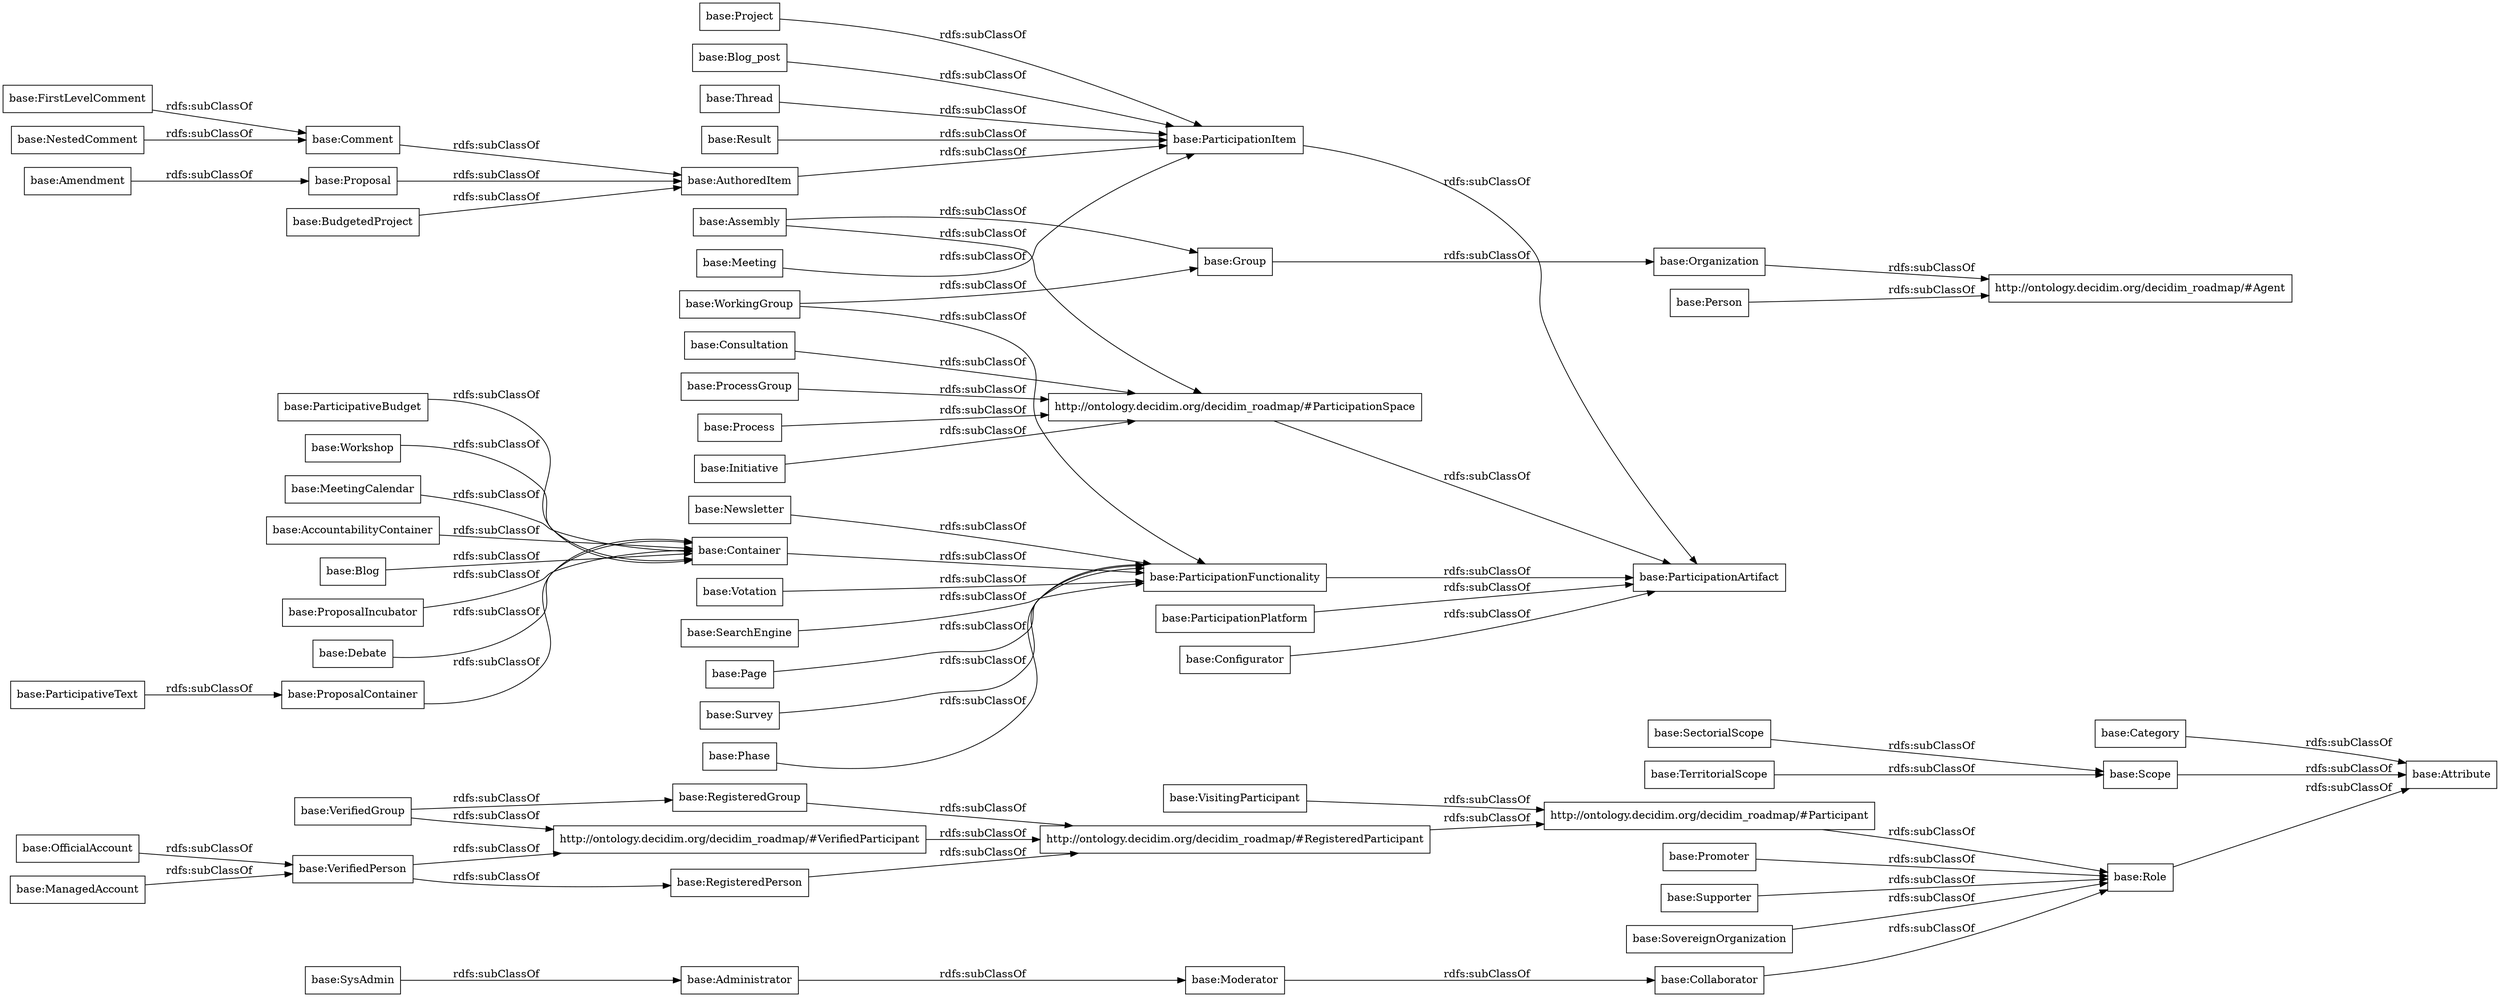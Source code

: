 digraph ar2dtool_diagram { 
rankdir=LR;
size="1000"
node [shape = rectangle, color="black"]; "base:Administrator" "base:OfficialAccount" "base:SectorialScope" "base:AccountabilityContainer" "base:Assembly" "base:Person" "http://ontology.decidim.org/decidim_roadmap/#Participant" "base:Blog_post" "base:ParticipationItem" "base:Blog" "base:Thread" "base:Promoter" "http://ontology.decidim.org/decidim_roadmap/#ParticipationSpace" "base:ProposalIncubator" "base:Category" "base:ParticipationFunctionality" "base:VerifiedGroup" "base:Debate" "base:Attribute" "base:SearchEngine" "base:ProposalContainer" "base:Scope" "base:FirstLevelComment" "base:ParticipationPlatform" "base:Page" "base:ParticipativeBudget" "base:VerifiedPerson" "base:Result" "base:Amendment" "base:RegisteredGroup" "base:TerritorialScope" "base:BudgetedProject" "base:ParticipativeText" "base:Moderator" "base:Comment" "base:Collaborator" "base:VisitingParticipant" "base:ParticipationArtifact" "base:Survey" "base:Configurator" "base:Phase" "base:AuthoredItem" "base:NestedComment" "http://ontology.decidim.org/decidim_roadmap/#VerifiedParticipant" "base:Meeting" "base:Newsletter" "base:Organization" "base:Workshop" "base:Supporter" "base:ProcessGroup" "base:SovereignOrganization" "base:RegisteredPerson" "base:ManagedAccount" "base:Role" "base:Process" "http://ontology.decidim.org/decidim_roadmap/#Agent" "base:Initiative" "base:Consultation" "base:Container" "base:MeetingCalendar" "base:Project" "base:SysAdmin" "base:Group" "base:Proposal" "base:WorkingGroup" "base:Votation" "http://ontology.decidim.org/decidim_roadmap/#RegisteredParticipant" ; /*classes style*/
	"base:AuthoredItem" -> "base:ParticipationItem" [ label = "rdfs:subClassOf" ];
	"base:RegisteredPerson" -> "http://ontology.decidim.org/decidim_roadmap/#RegisteredParticipant" [ label = "rdfs:subClassOf" ];
	"base:Category" -> "base:Attribute" [ label = "rdfs:subClassOf" ];
	"base:Votation" -> "base:ParticipationFunctionality" [ label = "rdfs:subClassOf" ];
	"base:Proposal" -> "base:AuthoredItem" [ label = "rdfs:subClassOf" ];
	"base:Comment" -> "base:AuthoredItem" [ label = "rdfs:subClassOf" ];
	"base:Collaborator" -> "base:Role" [ label = "rdfs:subClassOf" ];
	"base:NestedComment" -> "base:Comment" [ label = "rdfs:subClassOf" ];
	"base:Consultation" -> "http://ontology.decidim.org/decidim_roadmap/#ParticipationSpace" [ label = "rdfs:subClassOf" ];
	"base:Supporter" -> "base:Role" [ label = "rdfs:subClassOf" ];
	"base:Container" -> "base:ParticipationFunctionality" [ label = "rdfs:subClassOf" ];
	"base:ProcessGroup" -> "http://ontology.decidim.org/decidim_roadmap/#ParticipationSpace" [ label = "rdfs:subClassOf" ];
	"base:Debate" -> "base:Container" [ label = "rdfs:subClassOf" ];
	"base:Promoter" -> "base:Role" [ label = "rdfs:subClassOf" ];
	"base:ManagedAccount" -> "base:VerifiedPerson" [ label = "rdfs:subClassOf" ];
	"base:ParticipationItem" -> "base:ParticipationArtifact" [ label = "rdfs:subClassOf" ];
	"base:TerritorialScope" -> "base:Scope" [ label = "rdfs:subClassOf" ];
	"base:AccountabilityContainer" -> "base:Container" [ label = "rdfs:subClassOf" ];
	"base:BudgetedProject" -> "base:AuthoredItem" [ label = "rdfs:subClassOf" ];
	"base:VerifiedGroup" -> "http://ontology.decidim.org/decidim_roadmap/#VerifiedParticipant" [ label = "rdfs:subClassOf" ];
	"base:VerifiedGroup" -> "base:RegisteredGroup" [ label = "rdfs:subClassOf" ];
	"base:Amendment" -> "base:Proposal" [ label = "rdfs:subClassOf" ];
	"base:Survey" -> "base:ParticipationFunctionality" [ label = "rdfs:subClassOf" ];
	"base:VerifiedPerson" -> "http://ontology.decidim.org/decidim_roadmap/#VerifiedParticipant" [ label = "rdfs:subClassOf" ];
	"base:VerifiedPerson" -> "base:RegisteredPerson" [ label = "rdfs:subClassOf" ];
	"base:ParticipationFunctionality" -> "base:ParticipationArtifact" [ label = "rdfs:subClassOf" ];
	"base:Thread" -> "base:ParticipationItem" [ label = "rdfs:subClassOf" ];
	"base:Phase" -> "base:ParticipationFunctionality" [ label = "rdfs:subClassOf" ];
	"base:SearchEngine" -> "base:ParticipationFunctionality" [ label = "rdfs:subClassOf" ];
	"base:Organization" -> "http://ontology.decidim.org/decidim_roadmap/#Agent" [ label = "rdfs:subClassOf" ];
	"base:Person" -> "http://ontology.decidim.org/decidim_roadmap/#Agent" [ label = "rdfs:subClassOf" ];
	"base:Project" -> "base:ParticipationItem" [ label = "rdfs:subClassOf" ];
	"base:ParticipativeText" -> "base:ProposalContainer" [ label = "rdfs:subClassOf" ];
	"base:RegisteredGroup" -> "http://ontology.decidim.org/decidim_roadmap/#RegisteredParticipant" [ label = "rdfs:subClassOf" ];
	"http://ontology.decidim.org/decidim_roadmap/#Participant" -> "base:Role" [ label = "rdfs:subClassOf" ];
	"base:Blog" -> "base:Container" [ label = "rdfs:subClassOf" ];
	"base:VisitingParticipant" -> "http://ontology.decidim.org/decidim_roadmap/#Participant" [ label = "rdfs:subClassOf" ];
	"base:ParticipationPlatform" -> "base:ParticipationArtifact" [ label = "rdfs:subClassOf" ];
	"base:Meeting" -> "base:ParticipationItem" [ label = "rdfs:subClassOf" ];
	"base:MeetingCalendar" -> "base:Container" [ label = "rdfs:subClassOf" ];
	"base:Page" -> "base:ParticipationFunctionality" [ label = "rdfs:subClassOf" ];
	"base:Role" -> "base:Attribute" [ label = "rdfs:subClassOf" ];
	"base:ParticipativeBudget" -> "base:Container" [ label = "rdfs:subClassOf" ];
	"http://ontology.decidim.org/decidim_roadmap/#VerifiedParticipant" -> "http://ontology.decidim.org/decidim_roadmap/#RegisteredParticipant" [ label = "rdfs:subClassOf" ];
	"http://ontology.decidim.org/decidim_roadmap/#RegisteredParticipant" -> "http://ontology.decidim.org/decidim_roadmap/#Participant" [ label = "rdfs:subClassOf" ];
	"base:SectorialScope" -> "base:Scope" [ label = "rdfs:subClassOf" ];
	"base:Initiative" -> "http://ontology.decidim.org/decidim_roadmap/#ParticipationSpace" [ label = "rdfs:subClassOf" ];
	"base:Assembly" -> "http://ontology.decidim.org/decidim_roadmap/#ParticipationSpace" [ label = "rdfs:subClassOf" ];
	"base:Assembly" -> "base:Group" [ label = "rdfs:subClassOf" ];
	"base:ProposalIncubator" -> "base:Container" [ label = "rdfs:subClassOf" ];
	"base:Result" -> "base:ParticipationItem" [ label = "rdfs:subClassOf" ];
	"base:Newsletter" -> "base:ParticipationFunctionality" [ label = "rdfs:subClassOf" ];
	"http://ontology.decidim.org/decidim_roadmap/#ParticipationSpace" -> "base:ParticipationArtifact" [ label = "rdfs:subClassOf" ];
	"base:SovereignOrganization" -> "base:Role" [ label = "rdfs:subClassOf" ];
	"base:Scope" -> "base:Attribute" [ label = "rdfs:subClassOf" ];
	"base:Blog_post" -> "base:ParticipationItem" [ label = "rdfs:subClassOf" ];
	"base:ProposalContainer" -> "base:Container" [ label = "rdfs:subClassOf" ];
	"base:Moderator" -> "base:Collaborator" [ label = "rdfs:subClassOf" ];
	"base:OfficialAccount" -> "base:VerifiedPerson" [ label = "rdfs:subClassOf" ];
	"base:Configurator" -> "base:ParticipationArtifact" [ label = "rdfs:subClassOf" ];
	"base:FirstLevelComment" -> "base:Comment" [ label = "rdfs:subClassOf" ];
	"base:Process" -> "http://ontology.decidim.org/decidim_roadmap/#ParticipationSpace" [ label = "rdfs:subClassOf" ];
	"base:Administrator" -> "base:Moderator" [ label = "rdfs:subClassOf" ];
	"base:WorkingGroup" -> "base:ParticipationFunctionality" [ label = "rdfs:subClassOf" ];
	"base:WorkingGroup" -> "base:Group" [ label = "rdfs:subClassOf" ];
	"base:Group" -> "base:Organization" [ label = "rdfs:subClassOf" ];
	"base:Workshop" -> "base:Container" [ label = "rdfs:subClassOf" ];
	"base:SysAdmin" -> "base:Administrator" [ label = "rdfs:subClassOf" ];

}
